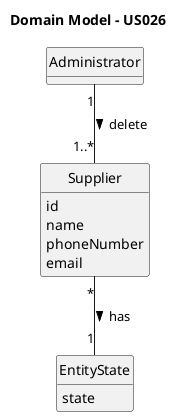 @startuml
skinparam monochrome true
skinparam packageStyle rectangle
skinparam shadowing false

skinparam classAttributeIconSize 0

hide circle
hide methods

title Domain Model - US026

class Administrator {
}

class Supplier {
    id
    name
    phoneNumber
    email
}

enum EntityState {
    state
}

Administrator "1" -- "1..*" Supplier : delete >
Supplier "*" -- "1" EntityState : has >

@enduml
